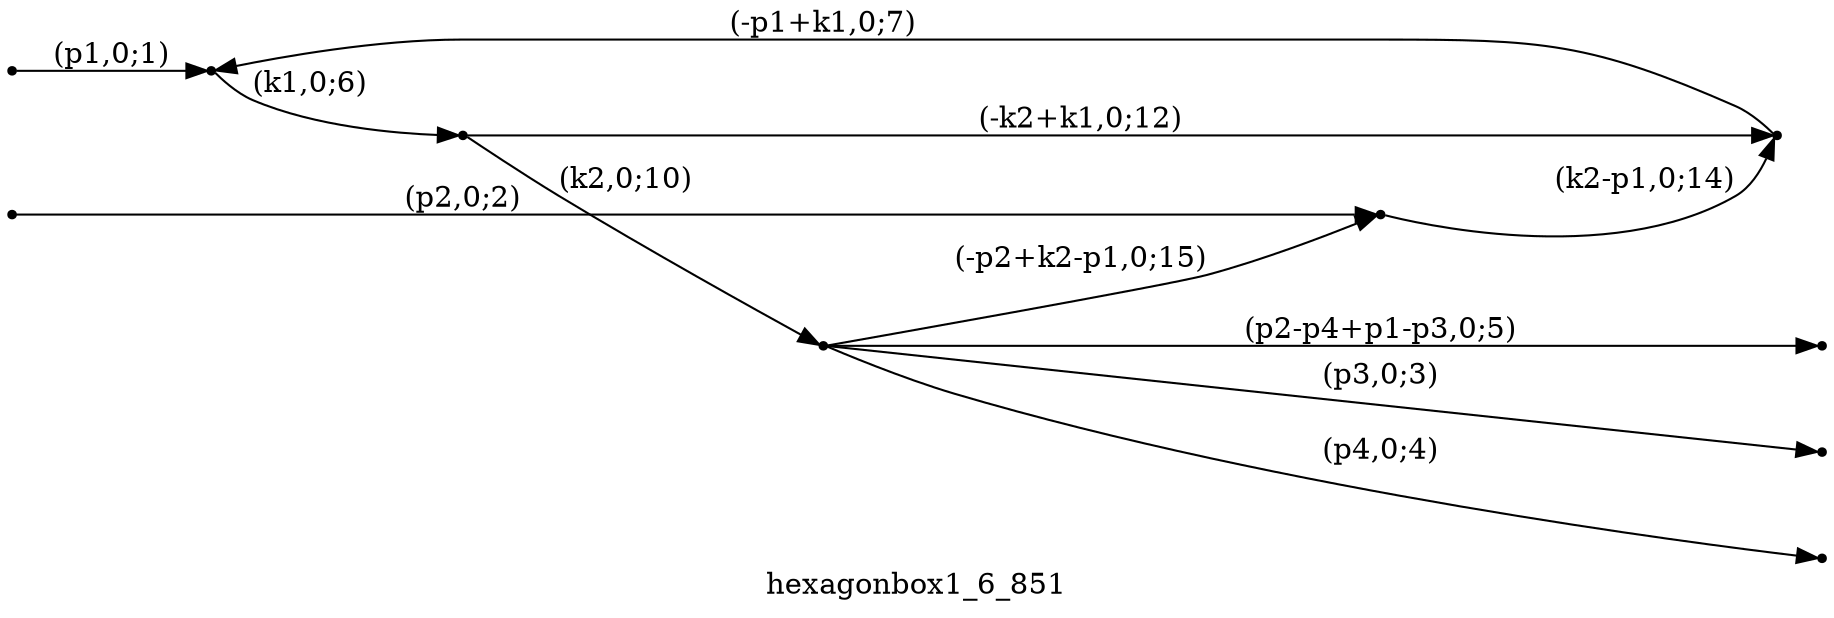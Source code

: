 digraph hexagonbox1_6_851 {
  label="hexagonbox1_6_851";
  rankdir="LR";
  subgraph edges {
    -1 -> 2 [label="(p1,0;1)"];
    -2 -> 5 [label="(p2,0;2)"];
    4 -> -3 [label="(p3,0;3)"];
    4 -> -4 [label="(p4,0;4)"];
    4 -> -5 [label="(p2-p4+p1-p3,0;5)"];
    2 -> 1 [label="(k1,0;6)"];
    3 -> 2 [label="(-p1+k1,0;7)"];
    1 -> 4 [label="(k2,0;10)"];
    1 -> 3 [label="(-k2+k1,0;12)"];
    5 -> 3 [label="(k2-p1,0;14)"];
    4 -> 5 [label="(-p2+k2-p1,0;15)"];
  }
  subgraph incoming { rank="source"; -1; -2; }
  subgraph outgoing { rank="sink"; -3; -4; -5; }
-5 [shape=point];
-4 [shape=point];
-3 [shape=point];
-2 [shape=point];
-1 [shape=point];
1 [shape=point];
2 [shape=point];
3 [shape=point];
4 [shape=point];
5 [shape=point];
}

